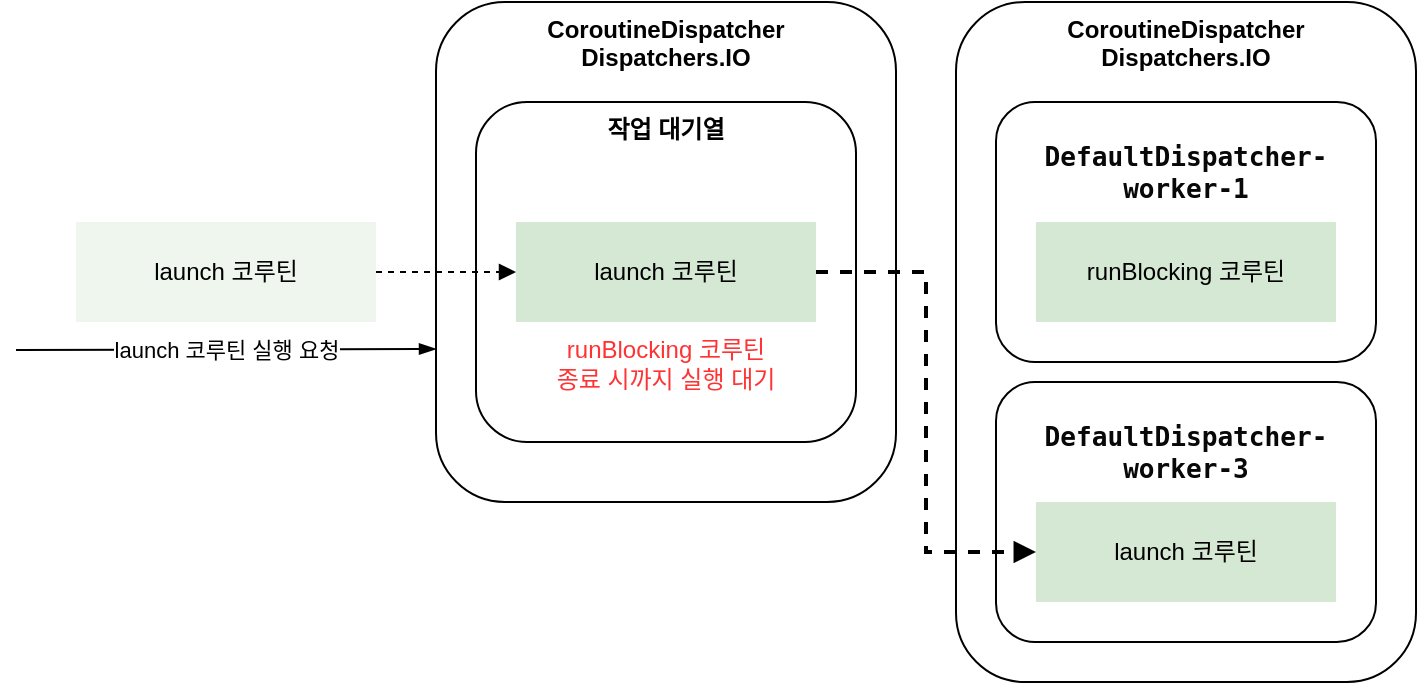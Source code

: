 <mxfile version="26.1.1">
  <diagram name="Page-1" id="gAj04ulXgt7lpnJpMmYW">
    <mxGraphModel dx="1114" dy="878" grid="1" gridSize="10" guides="1" tooltips="1" connect="1" arrows="1" fold="1" page="1" pageScale="1" pageWidth="827" pageHeight="1169" math="0" shadow="0">
      <root>
        <mxCell id="0" />
        <mxCell id="1" parent="0" />
        <mxCell id="66qWkuMka_GbGoqTuDel-13" value="CoroutineDispatcher&lt;br&gt;Dispatchers.IO" style="rounded=1;whiteSpace=wrap;html=1;fontStyle=1;verticalAlign=top;" vertex="1" parent="1">
          <mxGeometry x="510" y="100" width="230" height="340" as="geometry" />
        </mxCell>
        <mxCell id="66qWkuMka_GbGoqTuDel-1" value="CoroutineDispatcher&lt;br&gt;Dispatchers.IO" style="rounded=1;whiteSpace=wrap;html=1;fontStyle=1;verticalAlign=top;" vertex="1" parent="1">
          <mxGeometry x="250" y="100" width="230" height="250" as="geometry" />
        </mxCell>
        <mxCell id="66qWkuMka_GbGoqTuDel-2" value="작업 대기열" style="rounded=1;whiteSpace=wrap;html=1;fontStyle=1;verticalAlign=top;" vertex="1" parent="1">
          <mxGeometry x="270" y="150" width="190" height="170" as="geometry" />
        </mxCell>
        <mxCell id="66qWkuMka_GbGoqTuDel-3" value="launch 코루틴" style="rounded=0;whiteSpace=wrap;html=1;fillColor=#d5e8d4;strokeColor=none;" vertex="1" parent="1">
          <mxGeometry x="290" y="210" width="150" height="50" as="geometry" />
        </mxCell>
        <mxCell id="66qWkuMka_GbGoqTuDel-4" value="runBlocking 코루틴&lt;div&gt;종료 시까지 실행 대기&lt;/div&gt;" style="text;html=1;align=center;verticalAlign=middle;whiteSpace=wrap;rounded=0;fontColor=#FF3333;" vertex="1" parent="1">
          <mxGeometry x="305" y="256" width="120" height="50" as="geometry" />
        </mxCell>
        <mxCell id="66qWkuMka_GbGoqTuDel-5" value="&lt;div style=&quot;background-color:#ffffff;color:#080808&quot;&gt;&lt;pre style=&quot;font-family:&#39;IBM Plex Mono&#39;,monospace;font-size:9.8pt;&quot;&gt;DefaultDispatcher-&lt;br/&gt;worker-1&lt;/pre&gt;&lt;/div&gt;" style="rounded=1;whiteSpace=wrap;html=1;fontStyle=1;verticalAlign=top;" vertex="1" parent="1">
          <mxGeometry x="530" y="150" width="190" height="130" as="geometry" />
        </mxCell>
        <mxCell id="66qWkuMka_GbGoqTuDel-6" value="runBlocking 코루틴" style="rounded=0;whiteSpace=wrap;html=1;fillColor=#d5e8d4;strokeColor=none;" vertex="1" parent="1">
          <mxGeometry x="550" y="210" width="150" height="50" as="geometry" />
        </mxCell>
        <mxCell id="66qWkuMka_GbGoqTuDel-7" value="" style="endArrow=blockThin;html=1;rounded=0;entryX=0;entryY=0.75;entryDx=0;entryDy=0;endFill=1;" edge="1" parent="1">
          <mxGeometry width="50" height="50" relative="1" as="geometry">
            <mxPoint x="40" y="274" as="sourcePoint" />
            <mxPoint x="250" y="273.5" as="targetPoint" />
          </mxGeometry>
        </mxCell>
        <mxCell id="66qWkuMka_GbGoqTuDel-8" value="launch 코루틴 실행 요청" style="edgeLabel;html=1;align=center;verticalAlign=middle;resizable=0;points=[];" vertex="1" connectable="0" parent="66qWkuMka_GbGoqTuDel-7">
          <mxGeometry x="-0.333" relative="1" as="geometry">
            <mxPoint x="35" as="offset" />
          </mxGeometry>
        </mxCell>
        <mxCell id="66qWkuMka_GbGoqTuDel-9" style="edgeStyle=orthogonalEdgeStyle;rounded=0;orthogonalLoop=1;jettySize=auto;html=1;entryX=0;entryY=0.5;entryDx=0;entryDy=0;endArrow=block;endFill=1;dashed=1;" edge="1" parent="1" source="66qWkuMka_GbGoqTuDel-10" target="66qWkuMka_GbGoqTuDel-3">
          <mxGeometry relative="1" as="geometry" />
        </mxCell>
        <mxCell id="66qWkuMka_GbGoqTuDel-10" value="launch 코루틴" style="rounded=0;whiteSpace=wrap;html=1;fillColor=#d5e8d4;strokeColor=none;opacity=40;" vertex="1" parent="1">
          <mxGeometry x="70" y="210" width="150" height="50" as="geometry" />
        </mxCell>
        <mxCell id="66qWkuMka_GbGoqTuDel-14" value="&lt;div style=&quot;background-color:#ffffff;color:#080808&quot;&gt;&lt;pre style=&quot;font-family:&#39;IBM Plex Mono&#39;,monospace;font-size:9.8pt;&quot;&gt;DefaultDispatcher-&lt;br&gt;worker-3&lt;/pre&gt;&lt;/div&gt;" style="rounded=1;whiteSpace=wrap;html=1;fontStyle=1;verticalAlign=top;" vertex="1" parent="1">
          <mxGeometry x="530" y="290" width="190" height="130" as="geometry" />
        </mxCell>
        <mxCell id="66qWkuMka_GbGoqTuDel-15" value="launch 코루틴" style="rounded=0;whiteSpace=wrap;html=1;fillColor=#d5e8d4;strokeColor=none;" vertex="1" parent="1">
          <mxGeometry x="550" y="350" width="150" height="50" as="geometry" />
        </mxCell>
        <mxCell id="66qWkuMka_GbGoqTuDel-16" style="edgeStyle=orthogonalEdgeStyle;rounded=0;orthogonalLoop=1;jettySize=auto;html=1;entryX=0;entryY=0.5;entryDx=0;entryDy=0;dashed=1;endArrow=block;endFill=1;strokeWidth=2;" edge="1" parent="1" source="66qWkuMka_GbGoqTuDel-3" target="66qWkuMka_GbGoqTuDel-15">
          <mxGeometry relative="1" as="geometry" />
        </mxCell>
      </root>
    </mxGraphModel>
  </diagram>
</mxfile>
